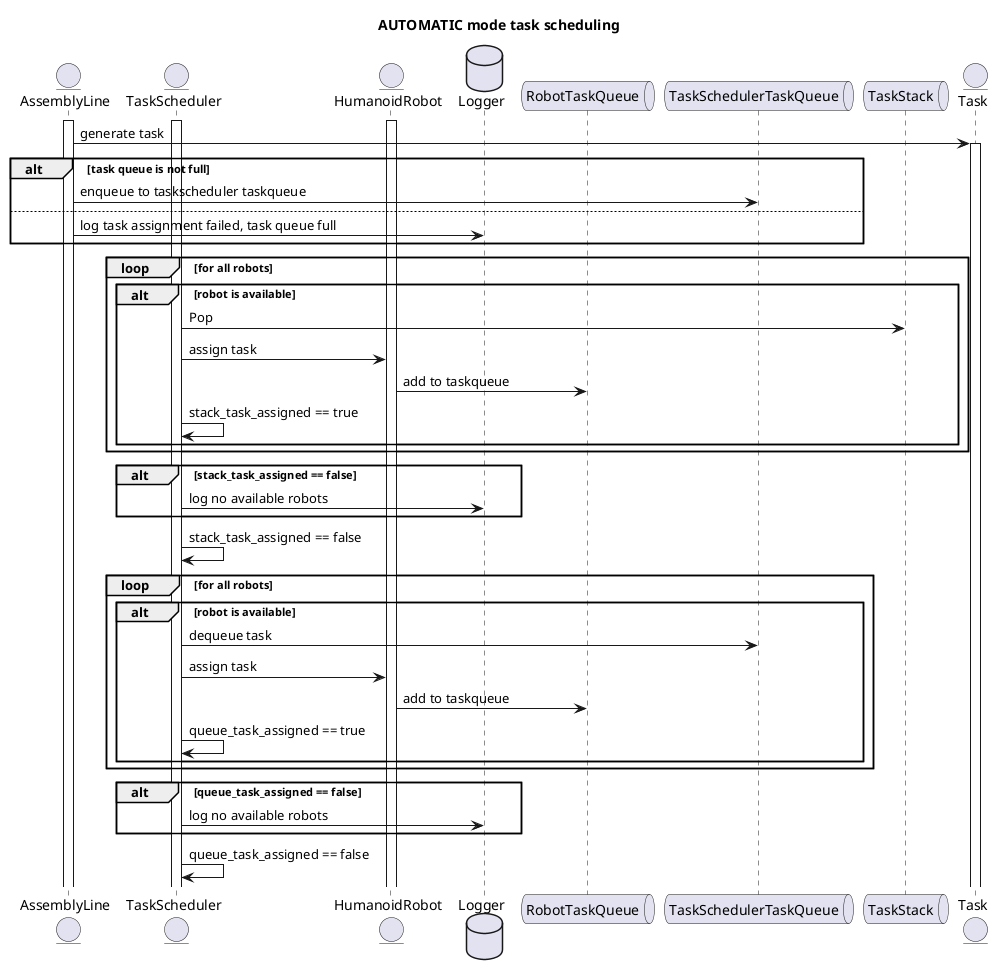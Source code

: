 @startuml

title AUTOMATIC mode task scheduling

entity AssemblyLine as assemblyline
entity TaskScheduler as taskscheduler
entity HumanoidRobot as robot
database Logger as logger
queue RobotTaskQueue as robottaskqueue
queue TaskSchedulerTaskQueue as taskschedulertaskqueue
queue TaskStack as taskstack
entity Task as task

activate assemblyline
activate taskscheduler
activate robot

assemblyline -> task: generate task
activate task
alt task queue is not full
    assemblyline -> taskschedulertaskqueue: enqueue to taskscheduler taskqueue
else 
    assemblyline -> logger: log task assignment failed, task queue full
end

' Previously failed tasks take precedent over those in the queue
    loop for all robots
        alt robot is available
            taskscheduler -> taskstack: Pop
            taskscheduler -> robot: assign task
            robot -> robottaskqueue: add to taskqueue
            taskscheduler -> taskscheduler: stack_task_assigned == true
        end
    end
    alt stack_task_assigned == false
        taskscheduler -> logger: log no available robots
    end
    taskscheduler -> taskscheduler: stack_task_assigned == false

    loop for all robots
        alt robot is available
            taskscheduler -> taskschedulertaskqueue: dequeue task
            taskscheduler -> robot: assign task
            robot -> robottaskqueue: add to taskqueue
            taskscheduler -> taskscheduler: queue_task_assigned == true
        end
    end
    alt queue_task_assigned == false
        taskscheduler -> logger: log no available robots
    end
    taskscheduler -> taskscheduler: queue_task_assigned == false

@enduml
